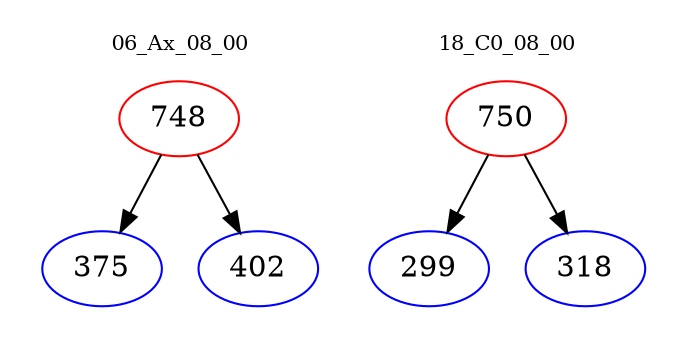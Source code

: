 digraph{
subgraph cluster_0 {
color = white
label = "06_Ax_08_00";
fontsize=10;
T0_748 [label="748", color="red"]
T0_748 -> T0_375 [color="black"]
T0_375 [label="375", color="blue"]
T0_748 -> T0_402 [color="black"]
T0_402 [label="402", color="blue"]
}
subgraph cluster_1 {
color = white
label = "18_C0_08_00";
fontsize=10;
T1_750 [label="750", color="red"]
T1_750 -> T1_299 [color="black"]
T1_299 [label="299", color="blue"]
T1_750 -> T1_318 [color="black"]
T1_318 [label="318", color="blue"]
}
}
